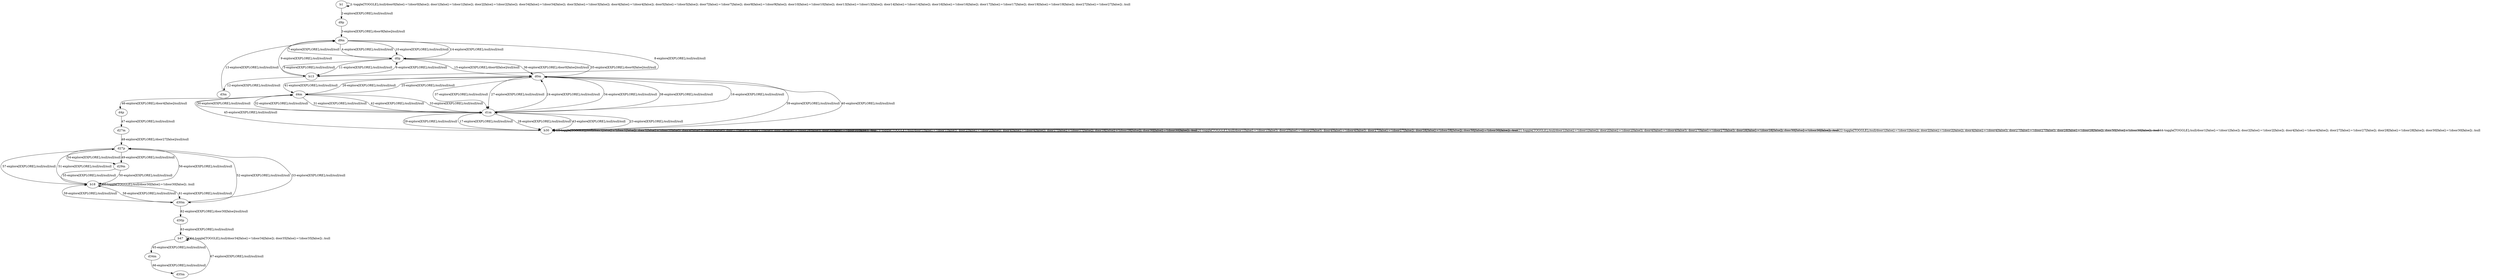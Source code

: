 # Total number of goals covered by this test: 1
# d35m --> b47

digraph g {
"b1" -> "b1" [label = "1-toggle[TOGGLE];/null/door0[false]:=!(door0[false]); door1[false]:=!(door1[false]); door2[false]:=!(door2[false]); door34[false]:=!(door34[false]); door3[false]:=!(door3[false]); door4[false]:=!(door4[false]); door5[false]:=!(door5[false]); door7[false]:=!(door7[false]); door9[false]:=!(door9[false]); door10[false]:=!(door10[false]); door13[false]:=!(door13[false]); door14[false]:=!(door14[false]); door16[false]:=!(door16[false]); door17[false]:=!(door17[false]); door19[false]:=!(door19[false]); door27[false]:=!(door27[false]); /null"];
"b1" -> "d9p" [label = "2-explore[EXPLORE];/null/null/null"];
"d9p" -> "d9m" [label = "3-explore[EXPLORE];/door9[false]/null/null"];
"d9m" -> "d0p" [label = "4-explore[EXPLORE];/null/null/null"];
"d0p" -> "b13" [label = "5-explore[EXPLORE];/null/null/null"];
"b13" -> "d0p" [label = "6-explore[EXPLORE];/null/null/null"];
"d0p" -> "d9m" [label = "7-explore[EXPLORE];/null/null/null"];
"d9m" -> "b13" [label = "8-explore[EXPLORE];/null/null/null"];
"b13" -> "d9m" [label = "9-explore[EXPLORE];/null/null/null"];
"d9m" -> "d0p" [label = "10-explore[EXPLORE];/null/null/null"];
"d0p" -> "b13" [label = "11-explore[EXPLORE];/null/null/null"];
"b13" -> "d3m" [label = "12-explore[EXPLORE];/null/null/null"];
"d3m" -> "d9m" [label = "13-explore[EXPLORE];/null/null/null"];
"d9m" -> "d0p" [label = "14-explore[EXPLORE];/null/null/null"];
"d0p" -> "d0m" [label = "15-explore[EXPLORE];/door0[false]/null/null"];
"d0m" -> "d1m" [label = "16-explore[EXPLORE];/null/null/null"];
"d1m" -> "b30" [label = "17-explore[EXPLORE];/null/null/null"];
"b30" -> "b30" [label = "18-toggle[TOGGLE];/null/door1[false]:=!(door1[false]); door2[false]:=!(door2[false]); door4[false]:=!(door4[false]); door27[false]:=!(door27[false]); door28[false]:=!(door28[false]); door30[false]:=!(door30[false]); /null"];
"b30" -> "b30" [label = "19-toggle[TOGGLE];/null/door1[false]:=!(door1[false]); door2[false]:=!(door2[false]); door4[false]:=!(door4[false]); door27[false]:=!(door27[false]); door28[false]:=!(door28[false]); door30[false]:=!(door30[false]); /null"];
"b30" -> "b30" [label = "20-toggle[TOGGLE];/null/door1[false]:=!(door1[false]); door2[false]:=!(door2[false]); door4[false]:=!(door4[false]); door27[false]:=!(door27[false]); door28[false]:=!(door28[false]); door30[false]:=!(door30[false]); /null"];
"b30" -> "b30" [label = "21-toggle[TOGGLE];/null/door1[false]:=!(door1[false]); door2[false]:=!(door2[false]); door4[false]:=!(door4[false]); door27[false]:=!(door27[false]); door28[false]:=!(door28[false]); door30[false]:=!(door30[false]); /null"];
"b30" -> "b30" [label = "22-toggle[TOGGLE];/null/door1[false]:=!(door1[false]); door2[false]:=!(door2[false]); door4[false]:=!(door4[false]); door27[false]:=!(door27[false]); door28[false]:=!(door28[false]); door30[false]:=!(door30[false]); /null"];
"b30" -> "d1m" [label = "23-explore[EXPLORE];/null/null/null"];
"d1m" -> "d0m" [label = "24-explore[EXPLORE];/null/null/null"];
"d0m" -> "d4m" [label = "25-explore[EXPLORE];/null/null/null"];
"d4m" -> "d0m" [label = "26-explore[EXPLORE];/null/null/null"];
"d0m" -> "d1m" [label = "27-explore[EXPLORE];/null/null/null"];
"d1m" -> "b30" [label = "28-explore[EXPLORE];/null/null/null"];
"b30" -> "d1m" [label = "29-explore[EXPLORE];/null/null/null"];
"d1m" -> "d4m" [label = "30-explore[EXPLORE];/null/null/null"];
"d4m" -> "d1m" [label = "31-explore[EXPLORE];/null/null/null"];
"d1m" -> "d4m" [label = "32-explore[EXPLORE];/null/null/null"];
"d4m" -> "d1m" [label = "33-explore[EXPLORE];/null/null/null"];
"d1m" -> "d0m" [label = "34-explore[EXPLORE];/null/null/null"];
"d0m" -> "d0p" [label = "35-explore[EXPLORE];/door0[false]/null/null"];
"d0p" -> "d0m" [label = "36-explore[EXPLORE];/door0[false]/null/null"];
"d0m" -> "d1m" [label = "37-explore[EXPLORE];/null/null/null"];
"d1m" -> "d0m" [label = "38-explore[EXPLORE];/null/null/null"];
"d0m" -> "b30" [label = "39-explore[EXPLORE];/null/null/null"];
"b30" -> "d0m" [label = "40-explore[EXPLORE];/null/null/null"];
"d0m" -> "d4m" [label = "41-explore[EXPLORE];/null/null/null"];
"d4m" -> "d1m" [label = "42-explore[EXPLORE];/null/null/null"];
"d1m" -> "b30" [label = "43-explore[EXPLORE];/null/null/null"];
"b30" -> "b30" [label = "44-toggle[TOGGLE];/null/door1[false]:=!(door1[false]); door2[false]:=!(door2[false]); door4[false]:=!(door4[false]); door27[false]:=!(door27[false]); door28[false]:=!(door28[false]); door30[false]:=!(door30[false]); /null"];
"b30" -> "d4m" [label = "45-explore[EXPLORE];/null/null/null"];
"d4m" -> "d4p" [label = "46-explore[EXPLORE];/door4[false]/null/null"];
"d4p" -> "d27m" [label = "47-explore[EXPLORE];/null/null/null"];
"d27m" -> "d27p" [label = "48-explore[EXPLORE];/door27[false]/null/null"];
"d27p" -> "d29m" [label = "49-explore[EXPLORE];/null/null/null"];
"d29m" -> "b18" [label = "50-explore[EXPLORE];/null/null/null"];
"b18" -> "d27p" [label = "51-explore[EXPLORE];/null/null/null"];
"d27p" -> "d30m" [label = "52-explore[EXPLORE];/null/null/null"];
"d30m" -> "d27p" [label = "53-explore[EXPLORE];/null/null/null"];
"d27p" -> "d29m" [label = "54-explore[EXPLORE];/null/null/null"];
"d29m" -> "b18" [label = "55-explore[EXPLORE];/null/null/null"];
"b18" -> "d27p" [label = "56-explore[EXPLORE];/null/null/null"];
"d27p" -> "b18" [label = "57-explore[EXPLORE];/null/null/null"];
"b18" -> "d30m" [label = "58-explore[EXPLORE];/null/null/null"];
"d30m" -> "b18" [label = "59-explore[EXPLORE];/null/null/null"];
"b18" -> "b18" [label = "60-toggle[TOGGLE];/null/door30[false]:=!(door30[false]); /null"];
"b18" -> "d30m" [label = "61-explore[EXPLORE];/null/null/null"];
"d30m" -> "d30p" [label = "62-explore[EXPLORE];/door30[false]/null/null"];
"d30p" -> "b47" [label = "63-explore[EXPLORE];/null/null/null"];
"b47" -> "b47" [label = "64-toggle[TOGGLE];/null/door34[false]:=!(door34[false]); door35[false]:=!(door35[false]); /null"];
"b47" -> "d34m" [label = "65-explore[EXPLORE];/null/null/null"];
"d34m" -> "d35m" [label = "66-explore[EXPLORE];/null/null/null"];
"d35m" -> "b47" [label = "67-explore[EXPLORE];/null/null/null"];
}